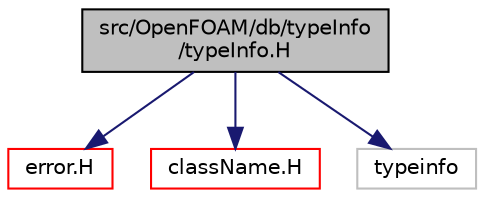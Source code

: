 digraph "src/OpenFOAM/db/typeInfo/typeInfo.H"
{
  bgcolor="transparent";
  edge [fontname="Helvetica",fontsize="10",labelfontname="Helvetica",labelfontsize="10"];
  node [fontname="Helvetica",fontsize="10",shape=record];
  Node0 [label="src/OpenFOAM/db/typeInfo\l/typeInfo.H",height=0.2,width=0.4,color="black", fillcolor="grey75", style="filled", fontcolor="black"];
  Node0 -> Node1 [color="midnightblue",fontsize="10",style="solid",fontname="Helvetica"];
  Node1 [label="error.H",height=0.2,width=0.4,color="red",URL="$a09629.html"];
  Node0 -> Node46 [color="midnightblue",fontsize="10",style="solid",fontname="Helvetica"];
  Node46 [label="className.H",height=0.2,width=0.4,color="red",URL="$a10052.html",tooltip="Macro definitions for declaring ClassName(), NamespaceName(), etc. "];
  Node0 -> Node50 [color="midnightblue",fontsize="10",style="solid",fontname="Helvetica"];
  Node50 [label="typeinfo",height=0.2,width=0.4,color="grey75"];
}
